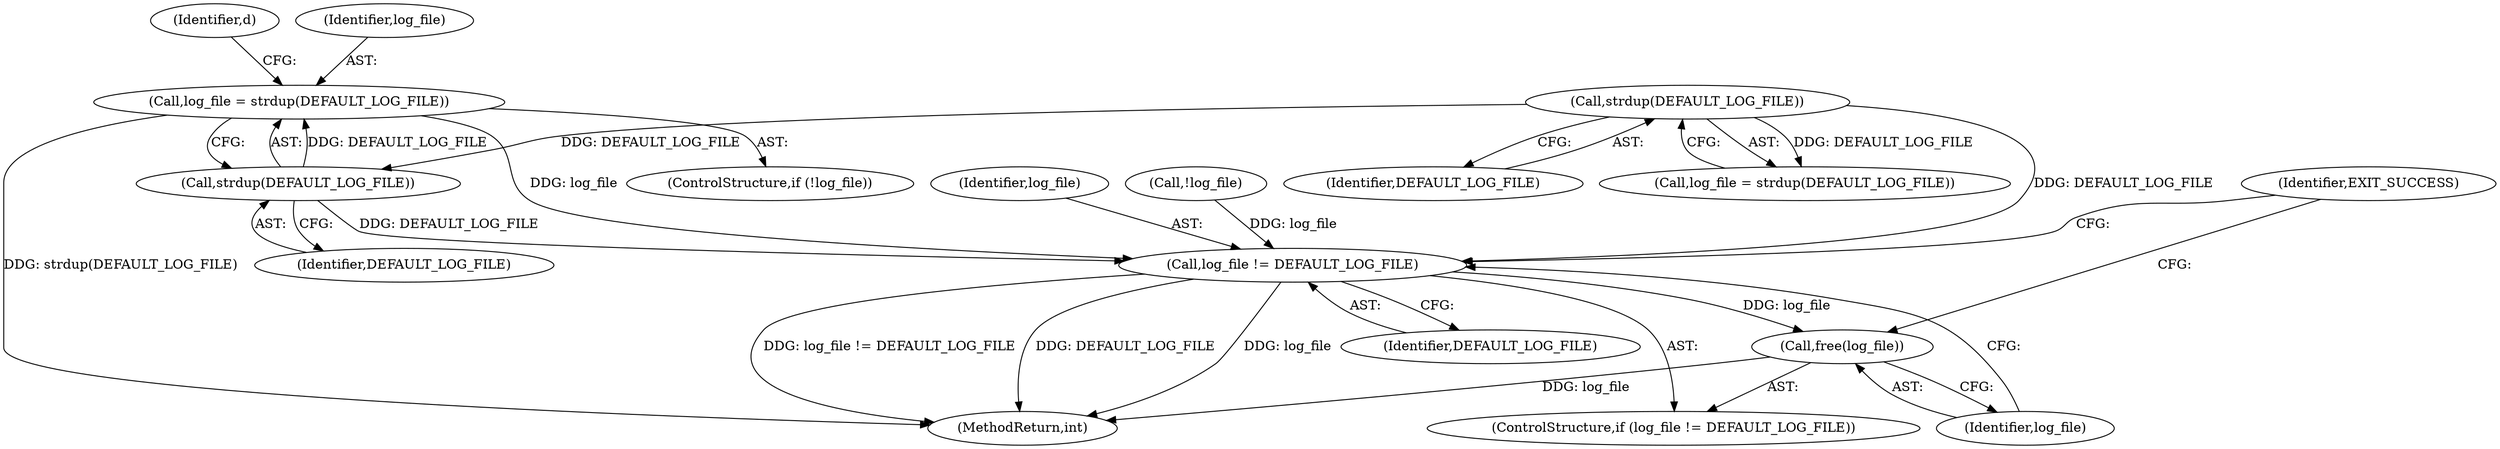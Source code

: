 digraph "0_wpitchoune_8b10426dcc0246c1712a99460dd470dcb1cc4d9c_0@API" {
"1000317" [label="(Call,log_file = strdup(DEFAULT_LOG_FILE))"];
"1000319" [label="(Call,strdup(DEFAULT_LOG_FILE))"];
"1000282" [label="(Call,strdup(DEFAULT_LOG_FILE))"];
"1000425" [label="(Call,log_file != DEFAULT_LOG_FILE)"];
"1000428" [label="(Call,free(log_file))"];
"1000320" [label="(Identifier,DEFAULT_LOG_FILE)"];
"1000283" [label="(Identifier,DEFAULT_LOG_FILE)"];
"1000280" [label="(Call,log_file = strdup(DEFAULT_LOG_FILE))"];
"1000323" [label="(Identifier,d)"];
"1000317" [label="(Call,log_file = strdup(DEFAULT_LOG_FILE))"];
"1000319" [label="(Call,strdup(DEFAULT_LOG_FILE))"];
"1000427" [label="(Identifier,DEFAULT_LOG_FILE)"];
"1000432" [label="(MethodReturn,int)"];
"1000429" [label="(Identifier,log_file)"];
"1000426" [label="(Identifier,log_file)"];
"1000431" [label="(Identifier,EXIT_SUCCESS)"];
"1000314" [label="(ControlStructure,if (!log_file))"];
"1000315" [label="(Call,!log_file)"];
"1000428" [label="(Call,free(log_file))"];
"1000282" [label="(Call,strdup(DEFAULT_LOG_FILE))"];
"1000424" [label="(ControlStructure,if (log_file != DEFAULT_LOG_FILE))"];
"1000425" [label="(Call,log_file != DEFAULT_LOG_FILE)"];
"1000318" [label="(Identifier,log_file)"];
"1000317" -> "1000314"  [label="AST: "];
"1000317" -> "1000319"  [label="CFG: "];
"1000318" -> "1000317"  [label="AST: "];
"1000319" -> "1000317"  [label="AST: "];
"1000323" -> "1000317"  [label="CFG: "];
"1000317" -> "1000432"  [label="DDG: strdup(DEFAULT_LOG_FILE)"];
"1000319" -> "1000317"  [label="DDG: DEFAULT_LOG_FILE"];
"1000317" -> "1000425"  [label="DDG: log_file"];
"1000319" -> "1000320"  [label="CFG: "];
"1000320" -> "1000319"  [label="AST: "];
"1000282" -> "1000319"  [label="DDG: DEFAULT_LOG_FILE"];
"1000319" -> "1000425"  [label="DDG: DEFAULT_LOG_FILE"];
"1000282" -> "1000280"  [label="AST: "];
"1000282" -> "1000283"  [label="CFG: "];
"1000283" -> "1000282"  [label="AST: "];
"1000280" -> "1000282"  [label="CFG: "];
"1000282" -> "1000280"  [label="DDG: DEFAULT_LOG_FILE"];
"1000282" -> "1000425"  [label="DDG: DEFAULT_LOG_FILE"];
"1000425" -> "1000424"  [label="AST: "];
"1000425" -> "1000427"  [label="CFG: "];
"1000426" -> "1000425"  [label="AST: "];
"1000427" -> "1000425"  [label="AST: "];
"1000429" -> "1000425"  [label="CFG: "];
"1000431" -> "1000425"  [label="CFG: "];
"1000425" -> "1000432"  [label="DDG: DEFAULT_LOG_FILE"];
"1000425" -> "1000432"  [label="DDG: log_file"];
"1000425" -> "1000432"  [label="DDG: log_file != DEFAULT_LOG_FILE"];
"1000315" -> "1000425"  [label="DDG: log_file"];
"1000425" -> "1000428"  [label="DDG: log_file"];
"1000428" -> "1000424"  [label="AST: "];
"1000428" -> "1000429"  [label="CFG: "];
"1000429" -> "1000428"  [label="AST: "];
"1000431" -> "1000428"  [label="CFG: "];
"1000428" -> "1000432"  [label="DDG: log_file"];
}
